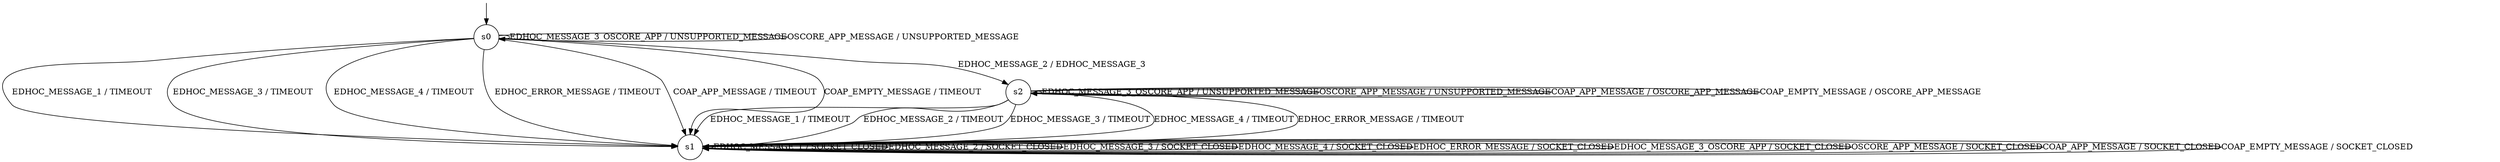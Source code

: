 digraph g {

	s0 [shape="circle" label="s0"];
	s1 [shape="circle" label="s1"];
	s2 [shape="circle" label="s2"];
	s0 -> s1 [label="EDHOC_MESSAGE_1 / TIMEOUT"];
	s0 -> s2 [label="EDHOC_MESSAGE_2 / EDHOC_MESSAGE_3"];
	s0 -> s1 [label="EDHOC_MESSAGE_3 / TIMEOUT"];
	s0 -> s1 [label="EDHOC_MESSAGE_4 / TIMEOUT"];
	s0 -> s1 [label="EDHOC_ERROR_MESSAGE / TIMEOUT"];
	s0 -> s0 [label="EDHOC_MESSAGE_3_OSCORE_APP / UNSUPPORTED_MESSAGE"];
	s0 -> s0 [label="OSCORE_APP_MESSAGE / UNSUPPORTED_MESSAGE"];
	s0 -> s1 [label="COAP_APP_MESSAGE / TIMEOUT"];
	s0 -> s1 [label="COAP_EMPTY_MESSAGE / TIMEOUT"];
	s1 -> s1 [label="EDHOC_MESSAGE_1 / SOCKET_CLOSED"];
	s1 -> s1 [label="EDHOC_MESSAGE_2 / SOCKET_CLOSED"];
	s1 -> s1 [label="EDHOC_MESSAGE_3 / SOCKET_CLOSED"];
	s1 -> s1 [label="EDHOC_MESSAGE_4 / SOCKET_CLOSED"];
	s1 -> s1 [label="EDHOC_ERROR_MESSAGE / SOCKET_CLOSED"];
	s1 -> s1 [label="EDHOC_MESSAGE_3_OSCORE_APP / SOCKET_CLOSED"];
	s1 -> s1 [label="OSCORE_APP_MESSAGE / SOCKET_CLOSED"];
	s1 -> s1 [label="COAP_APP_MESSAGE / SOCKET_CLOSED"];
	s1 -> s1 [label="COAP_EMPTY_MESSAGE / SOCKET_CLOSED"];
	s2 -> s1 [label="EDHOC_MESSAGE_1 / TIMEOUT"];
	s2 -> s1 [label="EDHOC_MESSAGE_2 / TIMEOUT"];
	s2 -> s1 [label="EDHOC_MESSAGE_3 / TIMEOUT"];
	s2 -> s1 [label="EDHOC_MESSAGE_4 / TIMEOUT"];
	s2 -> s1 [label="EDHOC_ERROR_MESSAGE / TIMEOUT"];
	s2 -> s2 [label="EDHOC_MESSAGE_3_OSCORE_APP / UNSUPPORTED_MESSAGE"];
	s2 -> s2 [label="OSCORE_APP_MESSAGE / UNSUPPORTED_MESSAGE"];
	s2 -> s2 [label="COAP_APP_MESSAGE / OSCORE_APP_MESSAGE"];
	s2 -> s2 [label="COAP_EMPTY_MESSAGE / OSCORE_APP_MESSAGE"];

__start0 [label="" shape="none" width="0" height="0"];
__start0 -> s0;

}
